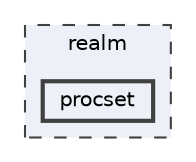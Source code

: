 digraph "/home/runner/work/realm/realm/realm-src/realm/procset"
{
 // LATEX_PDF_SIZE
  bgcolor="transparent";
  edge [fontname=Helvetica,fontsize=10,labelfontname=Helvetica,labelfontsize=10];
  node [fontname=Helvetica,fontsize=10,shape=box,height=0.2,width=0.4];
  compound=true
  subgraph clusterdir_76d0aa56d6d0fcf837f4708a961e515b {
    graph [ bgcolor="#edf0f7", pencolor="grey25", label="realm", fontname=Helvetica,fontsize=10 style="filled,dashed", URL="dir_76d0aa56d6d0fcf837f4708a961e515b.html",tooltip=""]
  dir_d73433de6d2b6f19305533a55bc05693 [label="procset", fillcolor="#edf0f7", color="grey25", style="filled,bold", URL="dir_d73433de6d2b6f19305533a55bc05693.html",tooltip=""];
  }
}

